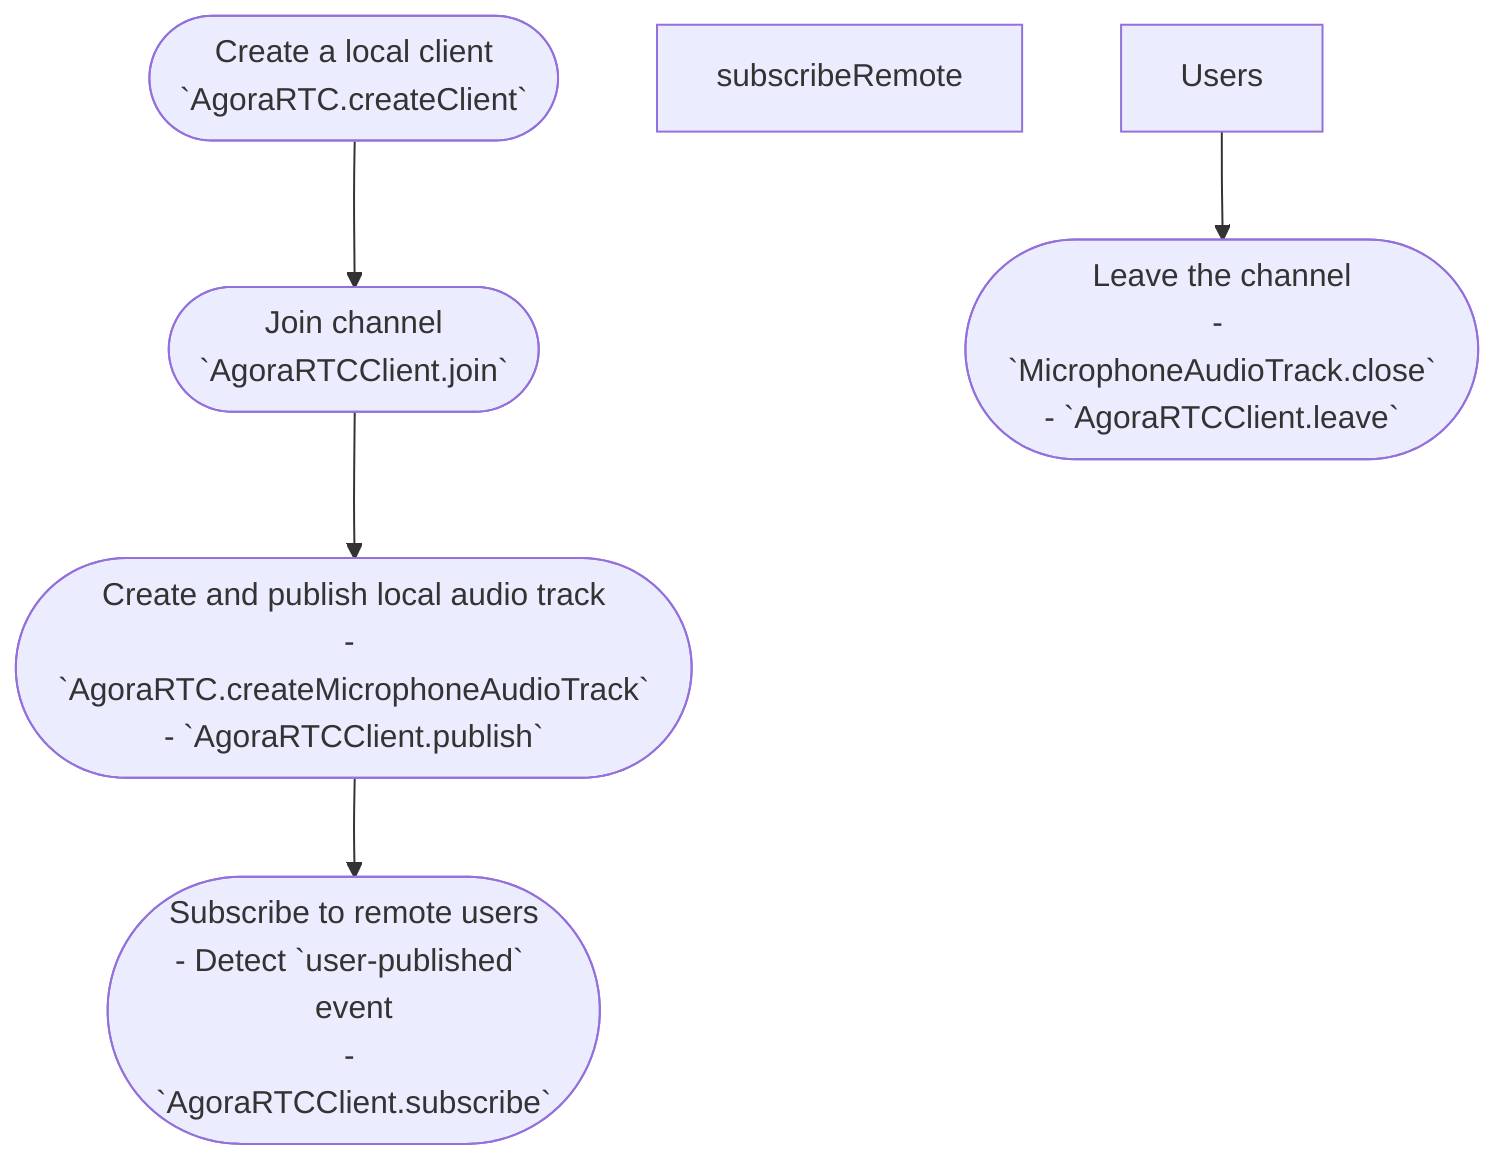 flowchart TB
    createLocalClient(["Create a local client\n`AgoraRTC.createClient`"])
    joinChannel(["Join channel\n`AgoraRTCClient.join`"])
    createPublishLocalAudio(["Create and publish local audio track\n- `AgoraRTC.createMicrophoneAudioTrack`\n- `AgoraRTCClient.publish`"])
    subscribeRemoteUsers(["Subscribe to remote users\n- Detect `user-published` event\n- `AgoraRTCClient.subscribe`"])
    leaveChannel(["Leave the channel\n- `MicrophoneAudioTrack.close`\n- `AgoraRTCClient.leave`"])

    createLocalClient --> joinChannel
    joinChannel --> createPublishLocalAudio
    createPublishLocalAudio --> subscribeRemoteUsers
    subscribeRemote


Users --> leaveChannel